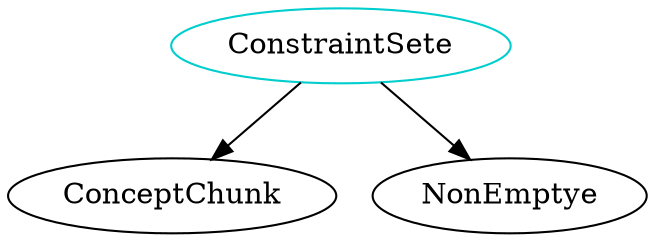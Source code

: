 digraph constraintsete{
ConstraintSete	[shape=oval, color=cyan3, label="ConstraintSete"];
ConstraintSete -> ConceptChunk;
ConstraintSete -> NonEmptye;
}
